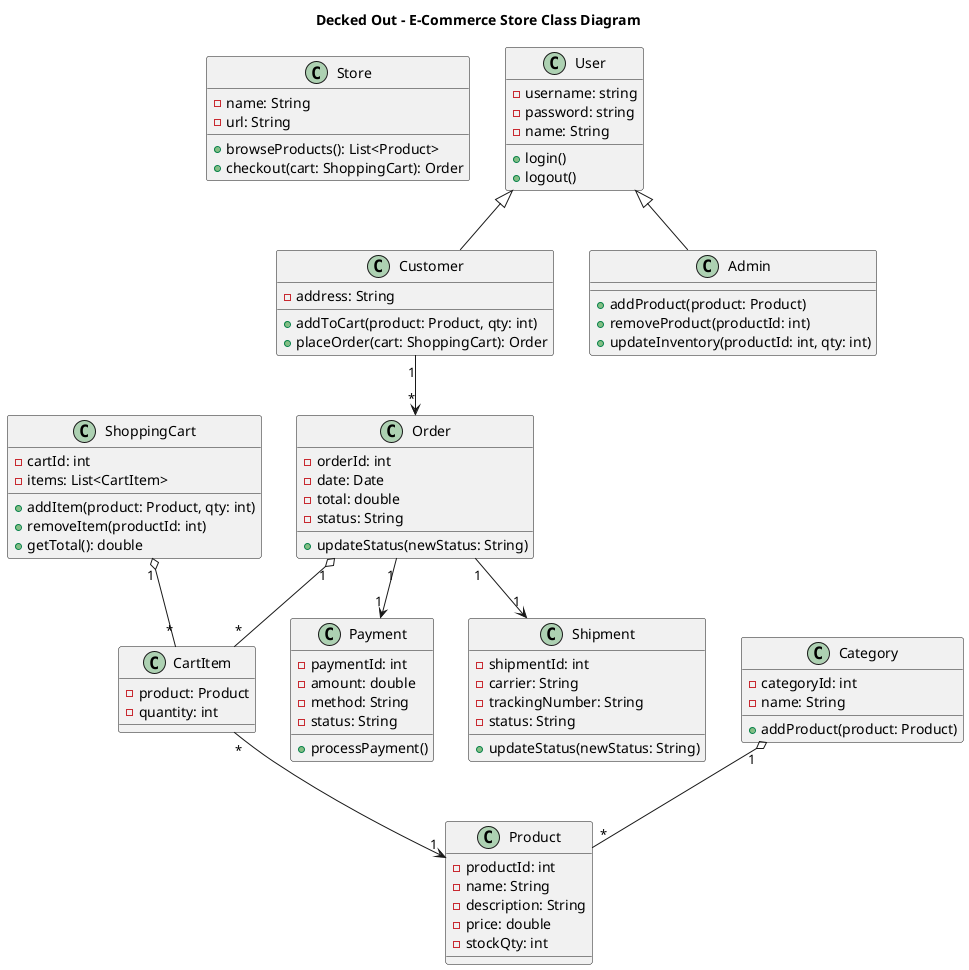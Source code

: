 @startuml DeckedOutEcommerce

title Decked Out - E-Commerce Store Class Diagram

' Core system
class Store {
  - name: String
  - url: String
  + browseProducts(): List<Product>
  + checkout(cart: ShoppingCart): Order
}

' Users
class User {
  - username: string
  - password: string
  - name: String
  
  + login()
  + logout()
}

class Customer {
  - address: String
  + addToCart(product: Product, qty: int)
  + placeOrder(cart: ShoppingCart): Order
}

class Admin {
  + addProduct(product: Product)
  + removeProduct(productId: int)
  + updateInventory(productId: int, qty: int)
}

User <|-- Customer
User <|-- Admin

' Products
class Product {
  - productId: int
  - name: String
  - description: String
  - price: double
  - stockQty: int
}

class Category {
  - categoryId: int
  - name: String
  + addProduct(product: Product)
}

Category "1" o-- "*" Product

' Cart & Orders
class ShoppingCart {
  - cartId: int
  - items: List<CartItem>
  + addItem(product: Product, qty: int)
  + removeItem(productId: int)
  + getTotal(): double
}

class CartItem {
  - product: Product
  - quantity: int
}

ShoppingCart "1" o-- "*" CartItem
CartItem "*" --> "1" Product

class Order {
  - orderId: int
  - date: Date
  - total: double
  - status: String
  + updateStatus(newStatus: String)
}

Customer "1" --> "*" Order
Order "1" o-- "*" CartItem

' Payment & Shipping
class Payment {
  - paymentId: int
  - amount: double
  - method: String
  - status: String
  + processPayment()
}

class Shipment {
  - shipmentId: int
  - carrier: String
  - trackingNumber: String
  - status: String
  + updateStatus(newStatus: String)
}

Order "1" --> "1" Payment
Order "1" --> "1" Shipment

@enduml
